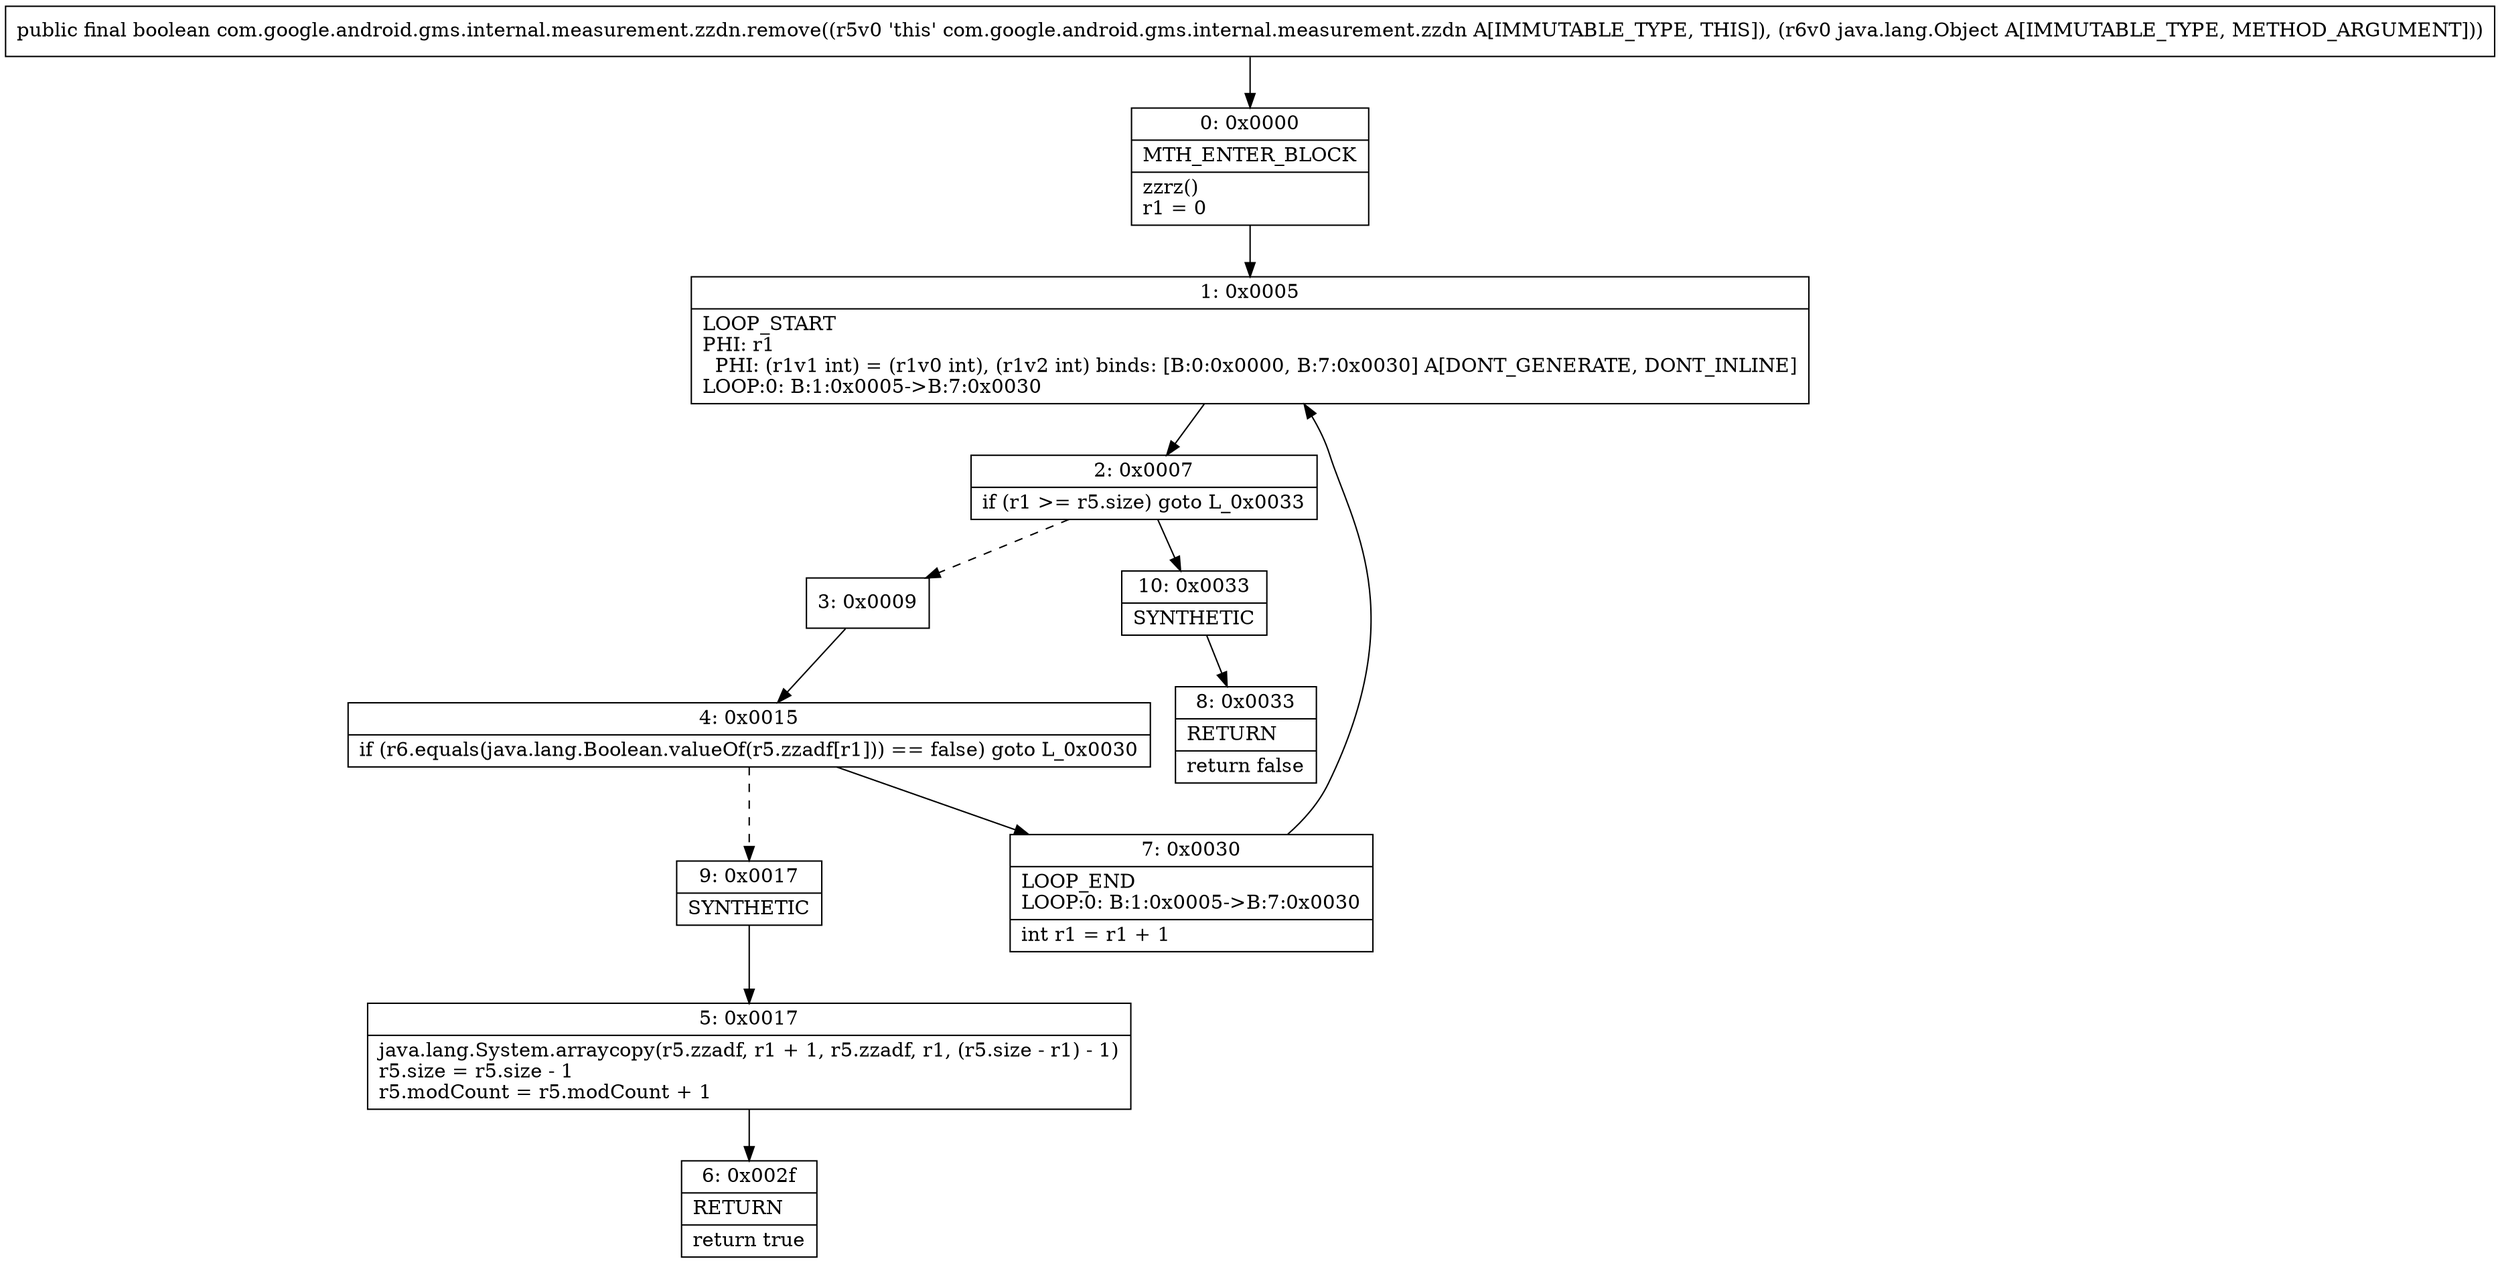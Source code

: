 digraph "CFG forcom.google.android.gms.internal.measurement.zzdn.remove(Ljava\/lang\/Object;)Z" {
Node_0 [shape=record,label="{0\:\ 0x0000|MTH_ENTER_BLOCK\l|zzrz()\lr1 = 0\l}"];
Node_1 [shape=record,label="{1\:\ 0x0005|LOOP_START\lPHI: r1 \l  PHI: (r1v1 int) = (r1v0 int), (r1v2 int) binds: [B:0:0x0000, B:7:0x0030] A[DONT_GENERATE, DONT_INLINE]\lLOOP:0: B:1:0x0005\-\>B:7:0x0030\l}"];
Node_2 [shape=record,label="{2\:\ 0x0007|if (r1 \>= r5.size) goto L_0x0033\l}"];
Node_3 [shape=record,label="{3\:\ 0x0009}"];
Node_4 [shape=record,label="{4\:\ 0x0015|if (r6.equals(java.lang.Boolean.valueOf(r5.zzadf[r1])) == false) goto L_0x0030\l}"];
Node_5 [shape=record,label="{5\:\ 0x0017|java.lang.System.arraycopy(r5.zzadf, r1 + 1, r5.zzadf, r1, (r5.size \- r1) \- 1)\lr5.size = r5.size \- 1\lr5.modCount = r5.modCount + 1\l}"];
Node_6 [shape=record,label="{6\:\ 0x002f|RETURN\l|return true\l}"];
Node_7 [shape=record,label="{7\:\ 0x0030|LOOP_END\lLOOP:0: B:1:0x0005\-\>B:7:0x0030\l|int r1 = r1 + 1\l}"];
Node_8 [shape=record,label="{8\:\ 0x0033|RETURN\l|return false\l}"];
Node_9 [shape=record,label="{9\:\ 0x0017|SYNTHETIC\l}"];
Node_10 [shape=record,label="{10\:\ 0x0033|SYNTHETIC\l}"];
MethodNode[shape=record,label="{public final boolean com.google.android.gms.internal.measurement.zzdn.remove((r5v0 'this' com.google.android.gms.internal.measurement.zzdn A[IMMUTABLE_TYPE, THIS]), (r6v0 java.lang.Object A[IMMUTABLE_TYPE, METHOD_ARGUMENT])) }"];
MethodNode -> Node_0;
Node_0 -> Node_1;
Node_1 -> Node_2;
Node_2 -> Node_3[style=dashed];
Node_2 -> Node_10;
Node_3 -> Node_4;
Node_4 -> Node_7;
Node_4 -> Node_9[style=dashed];
Node_5 -> Node_6;
Node_7 -> Node_1;
Node_9 -> Node_5;
Node_10 -> Node_8;
}

